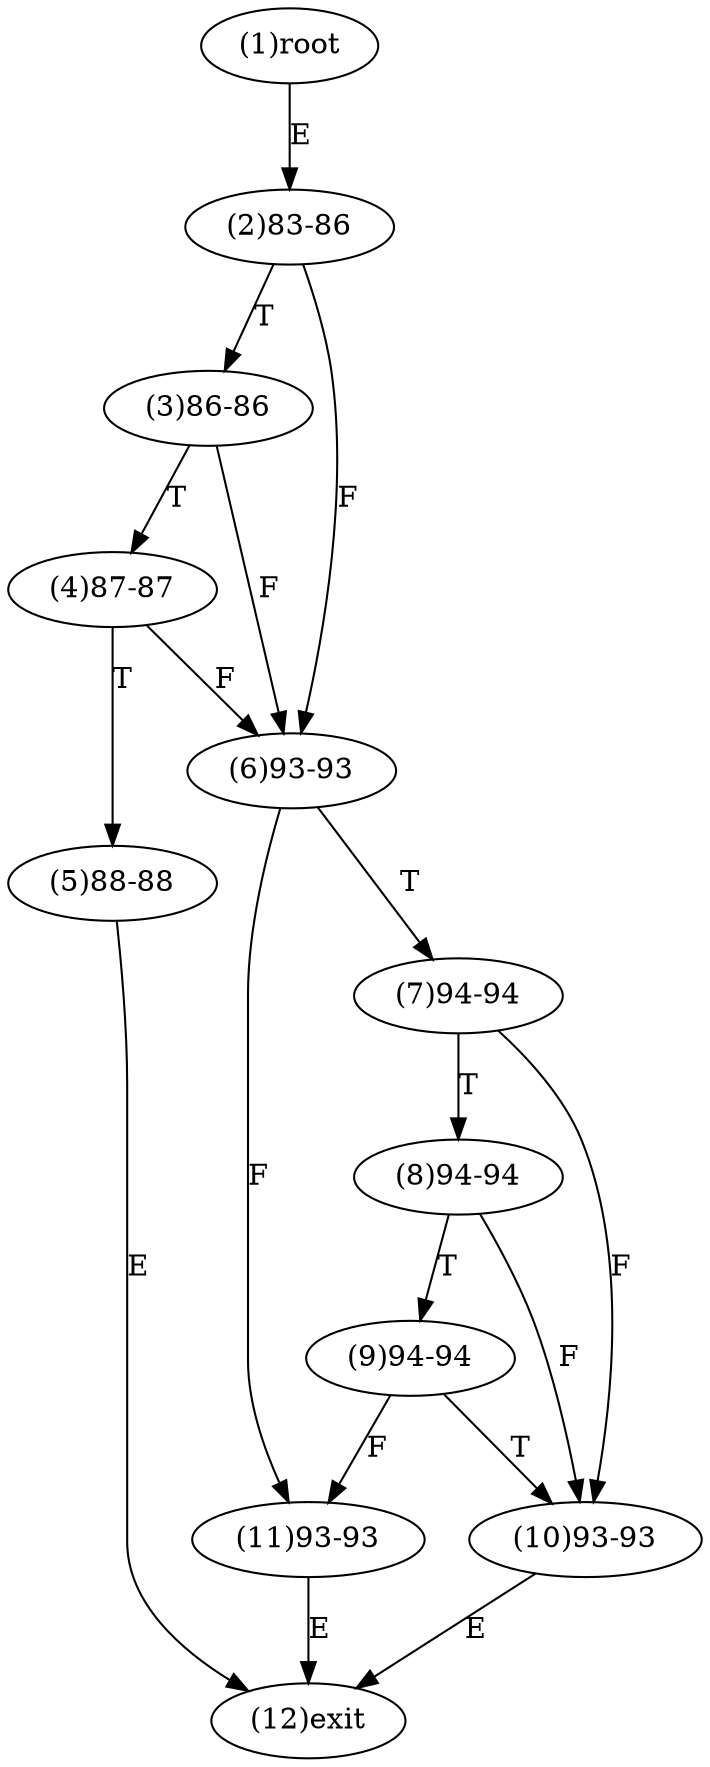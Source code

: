 digraph "" { 
1[ label="(1)root"];
2[ label="(2)83-86"];
3[ label="(3)86-86"];
4[ label="(4)87-87"];
5[ label="(5)88-88"];
6[ label="(6)93-93"];
7[ label="(7)94-94"];
8[ label="(8)94-94"];
9[ label="(9)94-94"];
10[ label="(10)93-93"];
11[ label="(11)93-93"];
12[ label="(12)exit"];
1->2[ label="E"];
2->6[ label="F"];
2->3[ label="T"];
3->6[ label="F"];
3->4[ label="T"];
4->6[ label="F"];
4->5[ label="T"];
5->12[ label="E"];
6->11[ label="F"];
6->7[ label="T"];
7->10[ label="F"];
7->8[ label="T"];
8->10[ label="F"];
8->9[ label="T"];
9->11[ label="F"];
9->10[ label="T"];
10->12[ label="E"];
11->12[ label="E"];
}